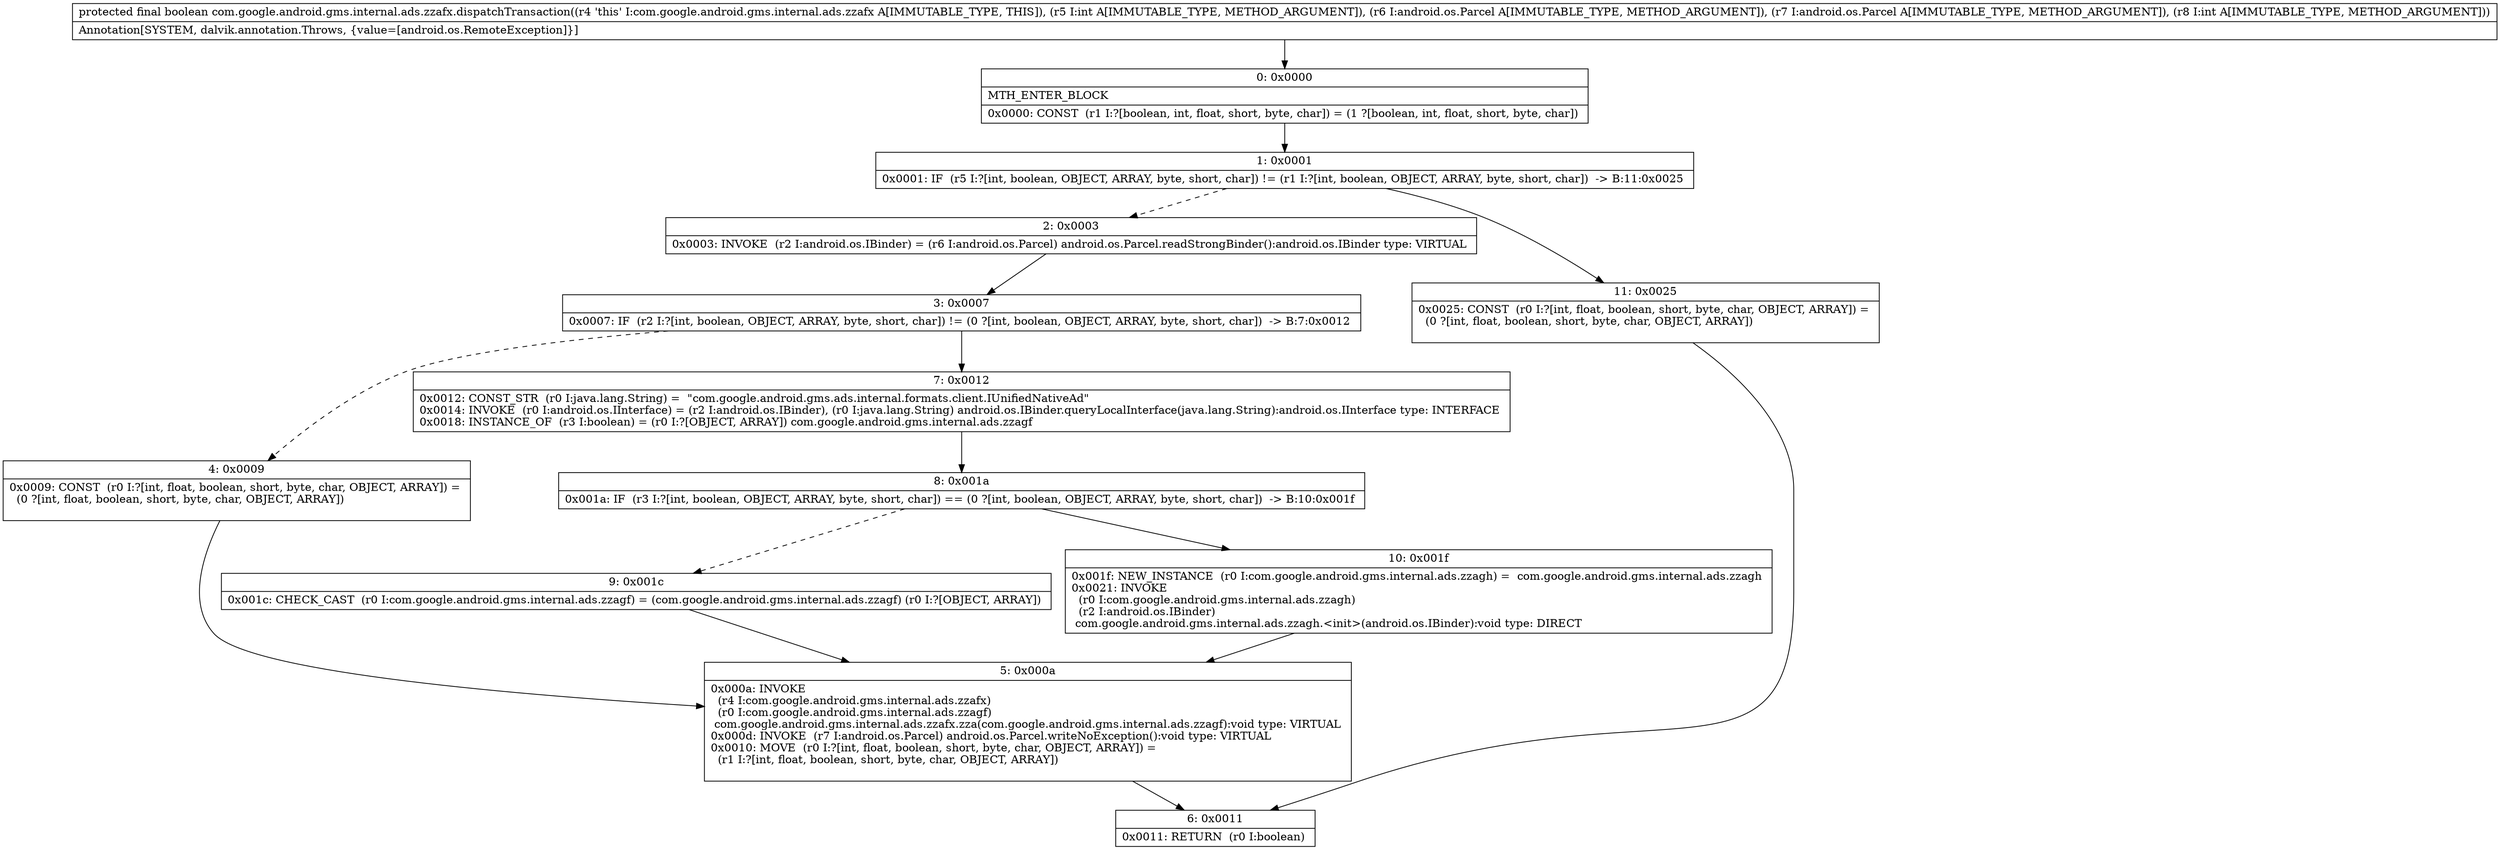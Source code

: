 digraph "CFG forcom.google.android.gms.internal.ads.zzafx.dispatchTransaction(ILandroid\/os\/Parcel;Landroid\/os\/Parcel;I)Z" {
Node_0 [shape=record,label="{0\:\ 0x0000|MTH_ENTER_BLOCK\l|0x0000: CONST  (r1 I:?[boolean, int, float, short, byte, char]) = (1 ?[boolean, int, float, short, byte, char]) \l}"];
Node_1 [shape=record,label="{1\:\ 0x0001|0x0001: IF  (r5 I:?[int, boolean, OBJECT, ARRAY, byte, short, char]) != (r1 I:?[int, boolean, OBJECT, ARRAY, byte, short, char])  \-\> B:11:0x0025 \l}"];
Node_2 [shape=record,label="{2\:\ 0x0003|0x0003: INVOKE  (r2 I:android.os.IBinder) = (r6 I:android.os.Parcel) android.os.Parcel.readStrongBinder():android.os.IBinder type: VIRTUAL \l}"];
Node_3 [shape=record,label="{3\:\ 0x0007|0x0007: IF  (r2 I:?[int, boolean, OBJECT, ARRAY, byte, short, char]) != (0 ?[int, boolean, OBJECT, ARRAY, byte, short, char])  \-\> B:7:0x0012 \l}"];
Node_4 [shape=record,label="{4\:\ 0x0009|0x0009: CONST  (r0 I:?[int, float, boolean, short, byte, char, OBJECT, ARRAY]) = \l  (0 ?[int, float, boolean, short, byte, char, OBJECT, ARRAY])\l \l}"];
Node_5 [shape=record,label="{5\:\ 0x000a|0x000a: INVOKE  \l  (r4 I:com.google.android.gms.internal.ads.zzafx)\l  (r0 I:com.google.android.gms.internal.ads.zzagf)\l com.google.android.gms.internal.ads.zzafx.zza(com.google.android.gms.internal.ads.zzagf):void type: VIRTUAL \l0x000d: INVOKE  (r7 I:android.os.Parcel) android.os.Parcel.writeNoException():void type: VIRTUAL \l0x0010: MOVE  (r0 I:?[int, float, boolean, short, byte, char, OBJECT, ARRAY]) = \l  (r1 I:?[int, float, boolean, short, byte, char, OBJECT, ARRAY])\l \l}"];
Node_6 [shape=record,label="{6\:\ 0x0011|0x0011: RETURN  (r0 I:boolean) \l}"];
Node_7 [shape=record,label="{7\:\ 0x0012|0x0012: CONST_STR  (r0 I:java.lang.String) =  \"com.google.android.gms.ads.internal.formats.client.IUnifiedNativeAd\" \l0x0014: INVOKE  (r0 I:android.os.IInterface) = (r2 I:android.os.IBinder), (r0 I:java.lang.String) android.os.IBinder.queryLocalInterface(java.lang.String):android.os.IInterface type: INTERFACE \l0x0018: INSTANCE_OF  (r3 I:boolean) = (r0 I:?[OBJECT, ARRAY]) com.google.android.gms.internal.ads.zzagf \l}"];
Node_8 [shape=record,label="{8\:\ 0x001a|0x001a: IF  (r3 I:?[int, boolean, OBJECT, ARRAY, byte, short, char]) == (0 ?[int, boolean, OBJECT, ARRAY, byte, short, char])  \-\> B:10:0x001f \l}"];
Node_9 [shape=record,label="{9\:\ 0x001c|0x001c: CHECK_CAST  (r0 I:com.google.android.gms.internal.ads.zzagf) = (com.google.android.gms.internal.ads.zzagf) (r0 I:?[OBJECT, ARRAY]) \l}"];
Node_10 [shape=record,label="{10\:\ 0x001f|0x001f: NEW_INSTANCE  (r0 I:com.google.android.gms.internal.ads.zzagh) =  com.google.android.gms.internal.ads.zzagh \l0x0021: INVOKE  \l  (r0 I:com.google.android.gms.internal.ads.zzagh)\l  (r2 I:android.os.IBinder)\l com.google.android.gms.internal.ads.zzagh.\<init\>(android.os.IBinder):void type: DIRECT \l}"];
Node_11 [shape=record,label="{11\:\ 0x0025|0x0025: CONST  (r0 I:?[int, float, boolean, short, byte, char, OBJECT, ARRAY]) = \l  (0 ?[int, float, boolean, short, byte, char, OBJECT, ARRAY])\l \l}"];
MethodNode[shape=record,label="{protected final boolean com.google.android.gms.internal.ads.zzafx.dispatchTransaction((r4 'this' I:com.google.android.gms.internal.ads.zzafx A[IMMUTABLE_TYPE, THIS]), (r5 I:int A[IMMUTABLE_TYPE, METHOD_ARGUMENT]), (r6 I:android.os.Parcel A[IMMUTABLE_TYPE, METHOD_ARGUMENT]), (r7 I:android.os.Parcel A[IMMUTABLE_TYPE, METHOD_ARGUMENT]), (r8 I:int A[IMMUTABLE_TYPE, METHOD_ARGUMENT]))  | Annotation[SYSTEM, dalvik.annotation.Throws, \{value=[android.os.RemoteException]\}]\l}"];
MethodNode -> Node_0;
Node_0 -> Node_1;
Node_1 -> Node_2[style=dashed];
Node_1 -> Node_11;
Node_2 -> Node_3;
Node_3 -> Node_4[style=dashed];
Node_3 -> Node_7;
Node_4 -> Node_5;
Node_5 -> Node_6;
Node_7 -> Node_8;
Node_8 -> Node_9[style=dashed];
Node_8 -> Node_10;
Node_9 -> Node_5;
Node_10 -> Node_5;
Node_11 -> Node_6;
}

